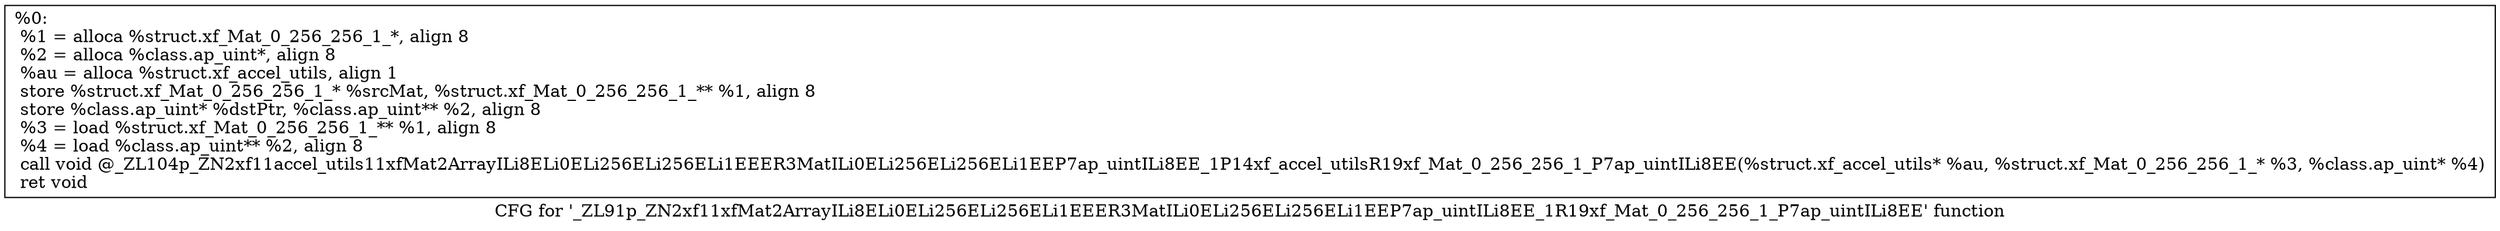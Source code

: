 digraph "CFG for '_ZL91p_ZN2xf11xfMat2ArrayILi8ELi0ELi256ELi256ELi1EEER3MatILi0ELi256ELi256ELi1EEP7ap_uintILi8EE_1R19xf_Mat_0_256_256_1_P7ap_uintILi8EE' function" {
	label="CFG for '_ZL91p_ZN2xf11xfMat2ArrayILi8ELi0ELi256ELi256ELi1EEER3MatILi0ELi256ELi256ELi1EEP7ap_uintILi8EE_1R19xf_Mat_0_256_256_1_P7ap_uintILi8EE' function";

	Node0x2f8c3b0 [shape=record,label="{%0:\l  %1 = alloca %struct.xf_Mat_0_256_256_1_*, align 8\l  %2 = alloca %class.ap_uint*, align 8\l  %au = alloca %struct.xf_accel_utils, align 1\l  store %struct.xf_Mat_0_256_256_1_* %srcMat, %struct.xf_Mat_0_256_256_1_** %1, align 8\l  store %class.ap_uint* %dstPtr, %class.ap_uint** %2, align 8\l  %3 = load %struct.xf_Mat_0_256_256_1_** %1, align 8\l  %4 = load %class.ap_uint** %2, align 8\l  call void @_ZL104p_ZN2xf11accel_utils11xfMat2ArrayILi8ELi0ELi256ELi256ELi1EEER3MatILi0ELi256ELi256ELi1EEP7ap_uintILi8EE_1P14xf_accel_utilsR19xf_Mat_0_256_256_1_P7ap_uintILi8EE(%struct.xf_accel_utils* %au, %struct.xf_Mat_0_256_256_1_* %3, %class.ap_uint* %4)\l  ret void\l}"];
}
